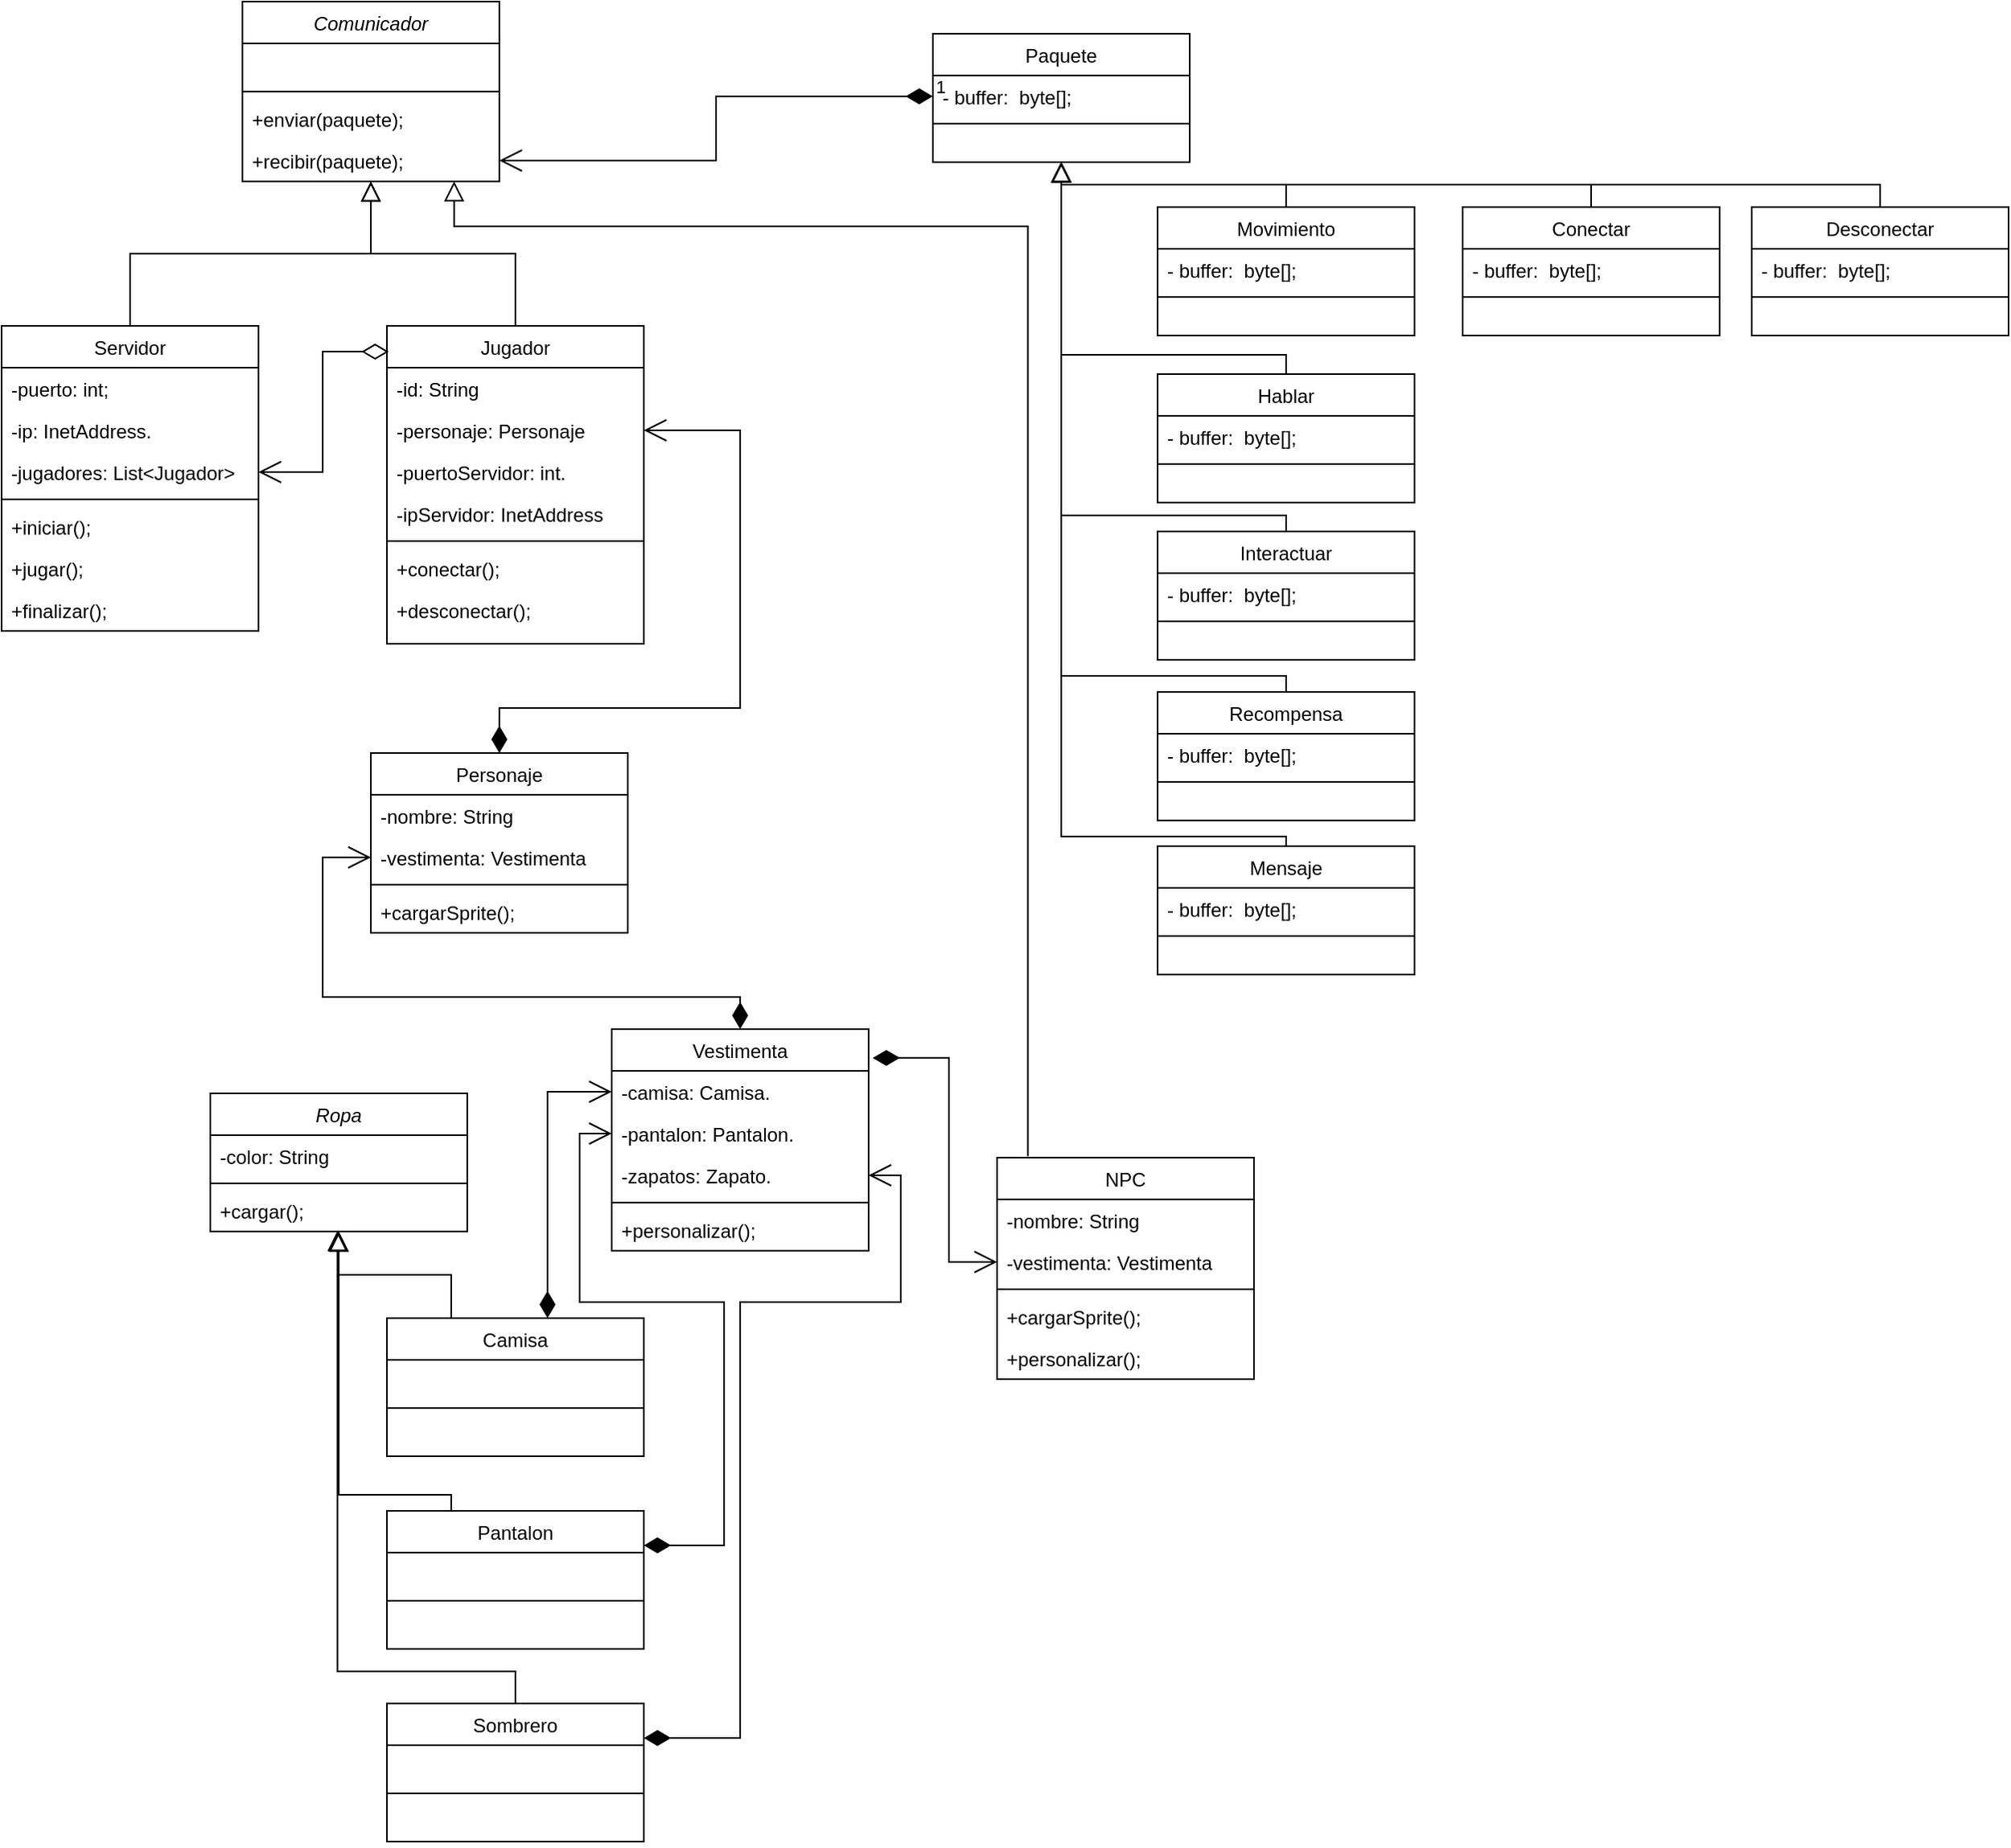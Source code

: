 <mxfile version="20.8.16" type="device" pages="2"><diagram id="C5RBs43oDa-KdzZeNtuy" name="Page-1"><mxGraphModel dx="1749" dy="1120" grid="1" gridSize="10" guides="1" tooltips="1" connect="1" arrows="1" fold="1" page="1" pageScale="1" pageWidth="1300" pageHeight="1300" math="0" shadow="0"><root><mxCell id="WIyWlLk6GJQsqaUBKTNV-0"/><mxCell id="WIyWlLk6GJQsqaUBKTNV-1" parent="WIyWlLk6GJQsqaUBKTNV-0"/><mxCell id="zkfFHV4jXpPFQw0GAbJ--0" value="Comunicador" style="swimlane;fontStyle=2;align=center;verticalAlign=top;childLayout=stackLayout;horizontal=1;startSize=26;horizontalStack=0;resizeParent=1;resizeLast=0;collapsible=1;marginBottom=0;rounded=0;shadow=0;strokeWidth=1;" parent="WIyWlLk6GJQsqaUBKTNV-1" vertex="1"><mxGeometry x="190" y="20" width="160" height="112" as="geometry"><mxRectangle x="230" y="140" width="160" height="26" as="alternateBounds"/></mxGeometry></mxCell><mxCell id="zkfFHV4jXpPFQw0GAbJ--3" value=" " style="text;align=left;verticalAlign=top;spacingLeft=4;spacingRight=4;overflow=hidden;rotatable=0;points=[[0,0.5],[1,0.5]];portConstraint=eastwest;rounded=0;shadow=0;html=0;" parent="zkfFHV4jXpPFQw0GAbJ--0" vertex="1"><mxGeometry y="26" width="160" height="26" as="geometry"/></mxCell><mxCell id="zkfFHV4jXpPFQw0GAbJ--4" value="" style="line;html=1;strokeWidth=1;align=left;verticalAlign=middle;spacingTop=-1;spacingLeft=3;spacingRight=3;rotatable=0;labelPosition=right;points=[];portConstraint=eastwest;" parent="zkfFHV4jXpPFQw0GAbJ--0" vertex="1"><mxGeometry y="52" width="160" height="8" as="geometry"/></mxCell><mxCell id="zkfFHV4jXpPFQw0GAbJ--5" value="+enviar(paquete); " style="text;align=left;verticalAlign=top;spacingLeft=4;spacingRight=4;overflow=hidden;rotatable=0;points=[[0,0.5],[1,0.5]];portConstraint=eastwest;" parent="zkfFHV4jXpPFQw0GAbJ--0" vertex="1"><mxGeometry y="60" width="160" height="26" as="geometry"/></mxCell><mxCell id="M1prvdWBglgWzrzQqAom-1" value="+recibir(paquete); " style="text;align=left;verticalAlign=top;spacingLeft=4;spacingRight=4;overflow=hidden;rotatable=0;points=[[0,0.5],[1,0.5]];portConstraint=eastwest;" parent="zkfFHV4jXpPFQw0GAbJ--0" vertex="1"><mxGeometry y="86" width="160" height="26" as="geometry"/></mxCell><mxCell id="zkfFHV4jXpPFQw0GAbJ--6" value="Servidor" style="swimlane;fontStyle=0;align=center;verticalAlign=top;childLayout=stackLayout;horizontal=1;startSize=26;horizontalStack=0;resizeParent=1;resizeLast=0;collapsible=1;marginBottom=0;rounded=0;shadow=0;strokeWidth=1;" parent="WIyWlLk6GJQsqaUBKTNV-1" vertex="1"><mxGeometry x="40" y="222" width="160" height="190" as="geometry"><mxRectangle x="130" y="380" width="160" height="26" as="alternateBounds"/></mxGeometry></mxCell><mxCell id="zkfFHV4jXpPFQw0GAbJ--7" value="-puerto: int; " style="text;align=left;verticalAlign=top;spacingLeft=4;spacingRight=4;overflow=hidden;rotatable=0;points=[[0,0.5],[1,0.5]];portConstraint=eastwest;" parent="zkfFHV4jXpPFQw0GAbJ--6" vertex="1"><mxGeometry y="26" width="160" height="26" as="geometry"/></mxCell><mxCell id="zkfFHV4jXpPFQw0GAbJ--8" value="-ip: InetAddress. " style="text;align=left;verticalAlign=top;spacingLeft=4;spacingRight=4;overflow=hidden;rotatable=0;points=[[0,0.5],[1,0.5]];portConstraint=eastwest;rounded=0;shadow=0;html=0;" parent="zkfFHV4jXpPFQw0GAbJ--6" vertex="1"><mxGeometry y="52" width="160" height="26" as="geometry"/></mxCell><mxCell id="M1prvdWBglgWzrzQqAom-9" value="-jugadores: List&lt;Jugador&gt;" style="text;align=left;verticalAlign=top;spacingLeft=4;spacingRight=4;overflow=hidden;rotatable=0;points=[[0,0.5],[1,0.5]];portConstraint=eastwest;rounded=0;shadow=0;html=0;" parent="zkfFHV4jXpPFQw0GAbJ--6" vertex="1"><mxGeometry y="78" width="160" height="26" as="geometry"/></mxCell><mxCell id="zkfFHV4jXpPFQw0GAbJ--9" value="" style="line;html=1;strokeWidth=1;align=left;verticalAlign=middle;spacingTop=-1;spacingLeft=3;spacingRight=3;rotatable=0;labelPosition=right;points=[];portConstraint=eastwest;" parent="zkfFHV4jXpPFQw0GAbJ--6" vertex="1"><mxGeometry y="104" width="160" height="8" as="geometry"/></mxCell><mxCell id="zkfFHV4jXpPFQw0GAbJ--11" value="+iniciar(); " style="text;align=left;verticalAlign=top;spacingLeft=4;spacingRight=4;overflow=hidden;rotatable=0;points=[[0,0.5],[1,0.5]];portConstraint=eastwest;" parent="zkfFHV4jXpPFQw0GAbJ--6" vertex="1"><mxGeometry y="112" width="160" height="26" as="geometry"/></mxCell><mxCell id="M1prvdWBglgWzrzQqAom-11" value="+jugar(); " style="text;align=left;verticalAlign=top;spacingLeft=4;spacingRight=4;overflow=hidden;rotatable=0;points=[[0,0.5],[1,0.5]];portConstraint=eastwest;" parent="zkfFHV4jXpPFQw0GAbJ--6" vertex="1"><mxGeometry y="138" width="160" height="26" as="geometry"/></mxCell><mxCell id="M1prvdWBglgWzrzQqAom-10" value="+finalizar(); " style="text;align=left;verticalAlign=top;spacingLeft=4;spacingRight=4;overflow=hidden;rotatable=0;points=[[0,0.5],[1,0.5]];portConstraint=eastwest;" parent="zkfFHV4jXpPFQw0GAbJ--6" vertex="1"><mxGeometry y="164" width="160" height="26" as="geometry"/></mxCell><mxCell id="zkfFHV4jXpPFQw0GAbJ--12" value="" style="endArrow=block;endSize=10;endFill=0;shadow=0;strokeWidth=1;rounded=0;edgeStyle=elbowEdgeStyle;elbow=vertical;" parent="WIyWlLk6GJQsqaUBKTNV-1" source="zkfFHV4jXpPFQw0GAbJ--6" target="zkfFHV4jXpPFQw0GAbJ--0" edge="1"><mxGeometry width="160" relative="1" as="geometry"><mxPoint x="140" y="113" as="sourcePoint"/><mxPoint x="140" y="113" as="targetPoint"/></mxGeometry></mxCell><mxCell id="zkfFHV4jXpPFQw0GAbJ--13" value="Jugador" style="swimlane;fontStyle=0;align=center;verticalAlign=top;childLayout=stackLayout;horizontal=1;startSize=26;horizontalStack=0;resizeParent=1;resizeLast=0;collapsible=1;marginBottom=0;rounded=0;shadow=0;strokeWidth=1;" parent="WIyWlLk6GJQsqaUBKTNV-1" vertex="1"><mxGeometry x="280" y="222" width="160" height="198" as="geometry"><mxRectangle x="340" y="380" width="170" height="26" as="alternateBounds"/></mxGeometry></mxCell><mxCell id="M1prvdWBglgWzrzQqAom-29" value="-id: String" style="text;align=left;verticalAlign=top;spacingLeft=4;spacingRight=4;overflow=hidden;rotatable=0;points=[[0,0.5],[1,0.5]];portConstraint=eastwest;" parent="zkfFHV4jXpPFQw0GAbJ--13" vertex="1"><mxGeometry y="26" width="160" height="26" as="geometry"/></mxCell><mxCell id="M1prvdWBglgWzrzQqAom-12" value="-personaje: Personaje" style="text;align=left;verticalAlign=top;spacingLeft=4;spacingRight=4;overflow=hidden;rotatable=0;points=[[0,0.5],[1,0.5]];portConstraint=eastwest;" parent="zkfFHV4jXpPFQw0GAbJ--13" vertex="1"><mxGeometry y="52" width="160" height="26" as="geometry"/></mxCell><mxCell id="zkfFHV4jXpPFQw0GAbJ--14" value="-puertoServidor: int." style="text;align=left;verticalAlign=top;spacingLeft=4;spacingRight=4;overflow=hidden;rotatable=0;points=[[0,0.5],[1,0.5]];portConstraint=eastwest;" parent="zkfFHV4jXpPFQw0GAbJ--13" vertex="1"><mxGeometry y="78" width="160" height="26" as="geometry"/></mxCell><mxCell id="M1prvdWBglgWzrzQqAom-5" value="-ipServidor: InetAddress" style="text;align=left;verticalAlign=top;spacingLeft=4;spacingRight=4;overflow=hidden;rotatable=0;points=[[0,0.5],[1,0.5]];portConstraint=eastwest;" parent="zkfFHV4jXpPFQw0GAbJ--13" vertex="1"><mxGeometry y="104" width="160" height="26" as="geometry"/></mxCell><mxCell id="zkfFHV4jXpPFQw0GAbJ--15" value="" style="line;html=1;strokeWidth=1;align=left;verticalAlign=middle;spacingTop=-1;spacingLeft=3;spacingRight=3;rotatable=0;labelPosition=right;points=[];portConstraint=eastwest;" parent="zkfFHV4jXpPFQw0GAbJ--13" vertex="1"><mxGeometry y="130" width="160" height="8" as="geometry"/></mxCell><mxCell id="M1prvdWBglgWzrzQqAom-6" value="+conectar(); " style="text;align=left;verticalAlign=top;spacingLeft=4;spacingRight=4;overflow=hidden;rotatable=0;points=[[0,0.5],[1,0.5]];portConstraint=eastwest;" parent="zkfFHV4jXpPFQw0GAbJ--13" vertex="1"><mxGeometry y="138" width="160" height="26" as="geometry"/></mxCell><mxCell id="M1prvdWBglgWzrzQqAom-8" value="+desconectar(); " style="text;align=left;verticalAlign=top;spacingLeft=4;spacingRight=4;overflow=hidden;rotatable=0;points=[[0,0.5],[1,0.5]];portConstraint=eastwest;" parent="zkfFHV4jXpPFQw0GAbJ--13" vertex="1"><mxGeometry y="164" width="160" height="26" as="geometry"/></mxCell><mxCell id="zkfFHV4jXpPFQw0GAbJ--16" value="" style="endArrow=block;endSize=10;endFill=0;shadow=0;strokeWidth=1;rounded=0;edgeStyle=elbowEdgeStyle;elbow=vertical;" parent="WIyWlLk6GJQsqaUBKTNV-1" source="zkfFHV4jXpPFQw0GAbJ--13" target="zkfFHV4jXpPFQw0GAbJ--0" edge="1"><mxGeometry width="160" relative="1" as="geometry"><mxPoint x="150" y="283" as="sourcePoint"/><mxPoint x="250" y="181" as="targetPoint"/></mxGeometry></mxCell><mxCell id="zkfFHV4jXpPFQw0GAbJ--17" value="Paquete" style="swimlane;fontStyle=0;align=center;verticalAlign=top;childLayout=stackLayout;horizontal=1;startSize=26;horizontalStack=0;resizeParent=1;resizeLast=0;collapsible=1;marginBottom=0;rounded=0;shadow=0;strokeWidth=1;" parent="WIyWlLk6GJQsqaUBKTNV-1" vertex="1"><mxGeometry x="620" y="40" width="160" height="80" as="geometry"><mxRectangle x="550" y="140" width="160" height="26" as="alternateBounds"/></mxGeometry></mxCell><mxCell id="zkfFHV4jXpPFQw0GAbJ--18" value="- buffer:  byte[]; " style="text;align=left;verticalAlign=top;spacingLeft=4;spacingRight=4;overflow=hidden;rotatable=0;points=[[0,0.5],[1,0.5]];portConstraint=eastwest;" parent="zkfFHV4jXpPFQw0GAbJ--17" vertex="1"><mxGeometry y="26" width="160" height="26" as="geometry"/></mxCell><mxCell id="zkfFHV4jXpPFQw0GAbJ--23" value="" style="line;html=1;strokeWidth=1;align=left;verticalAlign=middle;spacingTop=-1;spacingLeft=3;spacingRight=3;rotatable=0;labelPosition=right;points=[];portConstraint=eastwest;" parent="zkfFHV4jXpPFQw0GAbJ--17" vertex="1"><mxGeometry y="52" width="160" height="8" as="geometry"/></mxCell><mxCell id="M1prvdWBglgWzrzQqAom-4" value="1" style="endArrow=open;html=1;endSize=12;startArrow=diamondThin;startSize=14;startFill=1;edgeStyle=orthogonalEdgeStyle;align=left;verticalAlign=bottom;rounded=0;exitX=0;exitY=0.5;exitDx=0;exitDy=0;entryX=1;entryY=0.5;entryDx=0;entryDy=0;" parent="WIyWlLk6GJQsqaUBKTNV-1" source="zkfFHV4jXpPFQw0GAbJ--18" target="M1prvdWBglgWzrzQqAom-1" edge="1"><mxGeometry x="-1" y="3" relative="1" as="geometry"><mxPoint x="380" y="180" as="sourcePoint"/><mxPoint x="540" y="180" as="targetPoint"/></mxGeometry></mxCell><mxCell id="M1prvdWBglgWzrzQqAom-13" value="Personaje" style="swimlane;fontStyle=0;align=center;verticalAlign=top;childLayout=stackLayout;horizontal=1;startSize=26;horizontalStack=0;resizeParent=1;resizeLast=0;collapsible=1;marginBottom=0;rounded=0;shadow=0;strokeWidth=1;" parent="WIyWlLk6GJQsqaUBKTNV-1" vertex="1"><mxGeometry x="270" y="488" width="160" height="112" as="geometry"><mxRectangle x="340" y="380" width="170" height="26" as="alternateBounds"/></mxGeometry></mxCell><mxCell id="M1prvdWBglgWzrzQqAom-14" value="-nombre: String" style="text;align=left;verticalAlign=top;spacingLeft=4;spacingRight=4;overflow=hidden;rotatable=0;points=[[0,0.5],[1,0.5]];portConstraint=eastwest;" parent="M1prvdWBglgWzrzQqAom-13" vertex="1"><mxGeometry y="26" width="160" height="26" as="geometry"/></mxCell><mxCell id="M1prvdWBglgWzrzQqAom-30" value="-vestimenta: Vestimenta" style="text;align=left;verticalAlign=top;spacingLeft=4;spacingRight=4;overflow=hidden;rotatable=0;points=[[0,0.5],[1,0.5]];portConstraint=eastwest;" parent="M1prvdWBglgWzrzQqAom-13" vertex="1"><mxGeometry y="52" width="160" height="26" as="geometry"/></mxCell><mxCell id="M1prvdWBglgWzrzQqAom-17" value="" style="line;html=1;strokeWidth=1;align=left;verticalAlign=middle;spacingTop=-1;spacingLeft=3;spacingRight=3;rotatable=0;labelPosition=right;points=[];portConstraint=eastwest;" parent="M1prvdWBglgWzrzQqAom-13" vertex="1"><mxGeometry y="78" width="160" height="8" as="geometry"/></mxCell><mxCell id="M1prvdWBglgWzrzQqAom-18" value="+cargarSprite(); " style="text;align=left;verticalAlign=top;spacingLeft=4;spacingRight=4;overflow=hidden;rotatable=0;points=[[0,0.5],[1,0.5]];portConstraint=eastwest;" parent="M1prvdWBglgWzrzQqAom-13" vertex="1"><mxGeometry y="86" width="160" height="26" as="geometry"/></mxCell><mxCell id="M1prvdWBglgWzrzQqAom-31" value="Vestimenta" style="swimlane;fontStyle=0;align=center;verticalAlign=top;childLayout=stackLayout;horizontal=1;startSize=26;horizontalStack=0;resizeParent=1;resizeLast=0;collapsible=1;marginBottom=0;rounded=0;shadow=0;strokeWidth=1;" parent="WIyWlLk6GJQsqaUBKTNV-1" vertex="1"><mxGeometry x="420" y="660" width="160" height="138" as="geometry"><mxRectangle x="340" y="380" width="170" height="26" as="alternateBounds"/></mxGeometry></mxCell><mxCell id="M1prvdWBglgWzrzQqAom-32" value="-camisa: Camisa. " style="text;align=left;verticalAlign=top;spacingLeft=4;spacingRight=4;overflow=hidden;rotatable=0;points=[[0,0.5],[1,0.5]];portConstraint=eastwest;" parent="M1prvdWBglgWzrzQqAom-31" vertex="1"><mxGeometry y="26" width="160" height="26" as="geometry"/></mxCell><mxCell id="M1prvdWBglgWzrzQqAom-56" value="-pantalon: Pantalon. " style="text;align=left;verticalAlign=top;spacingLeft=4;spacingRight=4;overflow=hidden;rotatable=0;points=[[0,0.5],[1,0.5]];portConstraint=eastwest;" parent="M1prvdWBglgWzrzQqAom-31" vertex="1"><mxGeometry y="52" width="160" height="26" as="geometry"/></mxCell><mxCell id="M1prvdWBglgWzrzQqAom-57" value="-zapatos: Zapato. " style="text;align=left;verticalAlign=top;spacingLeft=4;spacingRight=4;overflow=hidden;rotatable=0;points=[[0,0.5],[1,0.5]];portConstraint=eastwest;" parent="M1prvdWBglgWzrzQqAom-31" vertex="1"><mxGeometry y="78" width="160" height="26" as="geometry"/></mxCell><mxCell id="M1prvdWBglgWzrzQqAom-34" value="" style="line;html=1;strokeWidth=1;align=left;verticalAlign=middle;spacingTop=-1;spacingLeft=3;spacingRight=3;rotatable=0;labelPosition=right;points=[];portConstraint=eastwest;" parent="M1prvdWBglgWzrzQqAom-31" vertex="1"><mxGeometry y="104" width="160" height="8" as="geometry"/></mxCell><mxCell id="M1prvdWBglgWzrzQqAom-41" value="+personalizar(); " style="text;align=left;verticalAlign=top;spacingLeft=4;spacingRight=4;overflow=hidden;rotatable=0;points=[[0,0.5],[1,0.5]];portConstraint=eastwest;" parent="M1prvdWBglgWzrzQqAom-31" vertex="1"><mxGeometry y="112" width="160" height="26" as="geometry"/></mxCell><mxCell id="M1prvdWBglgWzrzQqAom-37" value="Camisa" style="swimlane;fontStyle=0;align=center;verticalAlign=top;childLayout=stackLayout;horizontal=1;startSize=26;horizontalStack=0;resizeParent=1;resizeParentMax=0;resizeLast=0;collapsible=1;marginBottom=0;" parent="WIyWlLk6GJQsqaUBKTNV-1" vertex="1"><mxGeometry x="280" y="840" width="160" height="86" as="geometry"/></mxCell><mxCell id="M1prvdWBglgWzrzQqAom-38" value=" " style="text;strokeColor=none;fillColor=none;align=left;verticalAlign=top;spacingLeft=4;spacingRight=4;overflow=hidden;rotatable=0;points=[[0,0.5],[1,0.5]];portConstraint=eastwest;" parent="M1prvdWBglgWzrzQqAom-37" vertex="1"><mxGeometry y="26" width="160" height="26" as="geometry"/></mxCell><mxCell id="M1prvdWBglgWzrzQqAom-39" value="" style="line;strokeWidth=1;fillColor=none;align=left;verticalAlign=middle;spacingTop=-1;spacingLeft=3;spacingRight=3;rotatable=0;labelPosition=right;points=[];portConstraint=eastwest;strokeColor=inherit;" parent="M1prvdWBglgWzrzQqAom-37" vertex="1"><mxGeometry y="52" width="160" height="8" as="geometry"/></mxCell><mxCell id="M1prvdWBglgWzrzQqAom-40" value=" " style="text;strokeColor=none;fillColor=none;align=left;verticalAlign=top;spacingLeft=4;spacingRight=4;overflow=hidden;rotatable=0;points=[[0,0.5],[1,0.5]];portConstraint=eastwest;" parent="M1prvdWBglgWzrzQqAom-37" vertex="1"><mxGeometry y="60" width="160" height="26" as="geometry"/></mxCell><mxCell id="M1prvdWBglgWzrzQqAom-47" value="Pantalon" style="swimlane;fontStyle=0;align=center;verticalAlign=top;childLayout=stackLayout;horizontal=1;startSize=26;horizontalStack=0;resizeParent=1;resizeParentMax=0;resizeLast=0;collapsible=1;marginBottom=0;" parent="WIyWlLk6GJQsqaUBKTNV-1" vertex="1"><mxGeometry x="280" y="960" width="160" height="86" as="geometry"/></mxCell><mxCell id="M1prvdWBglgWzrzQqAom-48" value=" " style="text;strokeColor=none;fillColor=none;align=left;verticalAlign=top;spacingLeft=4;spacingRight=4;overflow=hidden;rotatable=0;points=[[0,0.5],[1,0.5]];portConstraint=eastwest;" parent="M1prvdWBglgWzrzQqAom-47" vertex="1"><mxGeometry y="26" width="160" height="26" as="geometry"/></mxCell><mxCell id="M1prvdWBglgWzrzQqAom-49" value="" style="line;strokeWidth=1;fillColor=none;align=left;verticalAlign=middle;spacingTop=-1;spacingLeft=3;spacingRight=3;rotatable=0;labelPosition=right;points=[];portConstraint=eastwest;strokeColor=inherit;" parent="M1prvdWBglgWzrzQqAom-47" vertex="1"><mxGeometry y="52" width="160" height="8" as="geometry"/></mxCell><mxCell id="M1prvdWBglgWzrzQqAom-50" value=" " style="text;strokeColor=none;fillColor=none;align=left;verticalAlign=top;spacingLeft=4;spacingRight=4;overflow=hidden;rotatable=0;points=[[0,0.5],[1,0.5]];portConstraint=eastwest;" parent="M1prvdWBglgWzrzQqAom-47" vertex="1"><mxGeometry y="60" width="160" height="26" as="geometry"/></mxCell><mxCell id="M1prvdWBglgWzrzQqAom-51" value="Sombrero" style="swimlane;fontStyle=0;align=center;verticalAlign=top;childLayout=stackLayout;horizontal=1;startSize=26;horizontalStack=0;resizeParent=1;resizeParentMax=0;resizeLast=0;collapsible=1;marginBottom=0;" parent="WIyWlLk6GJQsqaUBKTNV-1" vertex="1"><mxGeometry x="280" y="1080" width="160" height="86" as="geometry"/></mxCell><mxCell id="M1prvdWBglgWzrzQqAom-52" value=" " style="text;strokeColor=none;fillColor=none;align=left;verticalAlign=top;spacingLeft=4;spacingRight=4;overflow=hidden;rotatable=0;points=[[0,0.5],[1,0.5]];portConstraint=eastwest;" parent="M1prvdWBglgWzrzQqAom-51" vertex="1"><mxGeometry y="26" width="160" height="26" as="geometry"/></mxCell><mxCell id="M1prvdWBglgWzrzQqAom-53" value="" style="line;strokeWidth=1;fillColor=none;align=left;verticalAlign=middle;spacingTop=-1;spacingLeft=3;spacingRight=3;rotatable=0;labelPosition=right;points=[];portConstraint=eastwest;strokeColor=inherit;" parent="M1prvdWBglgWzrzQqAom-51" vertex="1"><mxGeometry y="52" width="160" height="8" as="geometry"/></mxCell><mxCell id="M1prvdWBglgWzrzQqAom-54" value=" " style="text;strokeColor=none;fillColor=none;align=left;verticalAlign=top;spacingLeft=4;spacingRight=4;overflow=hidden;rotatable=0;points=[[0,0.5],[1,0.5]];portConstraint=eastwest;" parent="M1prvdWBglgWzrzQqAom-51" vertex="1"><mxGeometry y="60" width="160" height="26" as="geometry"/></mxCell><mxCell id="M1prvdWBglgWzrzQqAom-58" value="" style="endArrow=open;html=1;endSize=12;startArrow=diamondThin;startSize=14;startFill=1;edgeStyle=orthogonalEdgeStyle;align=left;verticalAlign=bottom;rounded=0;exitX=0.5;exitY=0;exitDx=0;exitDy=0;entryX=1;entryY=0.5;entryDx=0;entryDy=0;" parent="WIyWlLk6GJQsqaUBKTNV-1" source="M1prvdWBglgWzrzQqAom-13" target="M1prvdWBglgWzrzQqAom-12" edge="1"><mxGeometry x="-1" y="3" relative="1" as="geometry"><mxPoint x="580" y="191" as="sourcePoint"/><mxPoint x="360" y="129" as="targetPoint"/><Array as="points"><mxPoint x="350" y="460"/><mxPoint x="500" y="460"/><mxPoint x="500" y="287"/></Array></mxGeometry></mxCell><mxCell id="M1prvdWBglgWzrzQqAom-59" value="" style="endArrow=open;html=1;endSize=12;startArrow=diamondThin;startSize=14;startFill=1;edgeStyle=orthogonalEdgeStyle;align=left;verticalAlign=bottom;rounded=0;exitX=0.5;exitY=0;exitDx=0;exitDy=0;entryX=0;entryY=0.5;entryDx=0;entryDy=0;" parent="WIyWlLk6GJQsqaUBKTNV-1" source="M1prvdWBglgWzrzQqAom-31" target="M1prvdWBglgWzrzQqAom-30" edge="1"><mxGeometry x="-1" y="3" relative="1" as="geometry"><mxPoint x="360" y="498" as="sourcePoint"/><mxPoint x="450" y="297" as="targetPoint"/><Array as="points"><mxPoint x="500" y="640"/><mxPoint x="240" y="640"/><mxPoint x="240" y="553"/></Array></mxGeometry></mxCell><mxCell id="M1prvdWBglgWzrzQqAom-60" value="" style="endArrow=open;html=1;endSize=12;startArrow=diamondThin;startSize=14;startFill=1;edgeStyle=orthogonalEdgeStyle;align=left;verticalAlign=bottom;rounded=0;entryX=0;entryY=0.5;entryDx=0;entryDy=0;" parent="WIyWlLk6GJQsqaUBKTNV-1" source="M1prvdWBglgWzrzQqAom-37" target="M1prvdWBglgWzrzQqAom-32" edge="1"><mxGeometry x="-1" y="3" relative="1" as="geometry"><mxPoint x="510" y="670" as="sourcePoint"/><mxPoint x="440" y="563" as="targetPoint"/><Array as="points"><mxPoint x="380" y="699"/></Array></mxGeometry></mxCell><mxCell id="M1prvdWBglgWzrzQqAom-61" value="" style="endArrow=open;html=1;endSize=12;startArrow=diamondThin;startSize=14;startFill=1;edgeStyle=orthogonalEdgeStyle;align=left;verticalAlign=bottom;rounded=0;exitX=1;exitY=0.25;exitDx=0;exitDy=0;entryX=0;entryY=0.5;entryDx=0;entryDy=0;" parent="WIyWlLk6GJQsqaUBKTNV-1" source="M1prvdWBglgWzrzQqAom-47" target="M1prvdWBglgWzrzQqAom-56" edge="1"><mxGeometry x="-1" y="3" relative="1" as="geometry"><mxPoint x="320" y="780" as="sourcePoint"/><mxPoint x="430" y="709" as="targetPoint"/><Array as="points"><mxPoint x="490" y="982"/><mxPoint x="490" y="830"/><mxPoint x="400" y="830"/><mxPoint x="400" y="725"/></Array></mxGeometry></mxCell><mxCell id="M1prvdWBglgWzrzQqAom-62" value="" style="endArrow=open;html=1;endSize=12;startArrow=diamondThin;startSize=14;startFill=1;edgeStyle=orthogonalEdgeStyle;align=left;verticalAlign=bottom;rounded=0;entryX=1;entryY=0.5;entryDx=0;entryDy=0;exitX=1;exitY=0.25;exitDx=0;exitDy=0;" parent="WIyWlLk6GJQsqaUBKTNV-1" source="M1prvdWBglgWzrzQqAom-51" target="M1prvdWBglgWzrzQqAom-57" edge="1"><mxGeometry x="-1" y="3" relative="1" as="geometry"><mxPoint x="450" y="1101" as="sourcePoint"/><mxPoint x="440" y="719" as="targetPoint"/><Array as="points"><mxPoint x="500" y="1101"/><mxPoint x="500" y="830"/><mxPoint x="600" y="830"/><mxPoint x="600" y="751"/></Array></mxGeometry></mxCell><mxCell id="M1prvdWBglgWzrzQqAom-63" value="Ropa" style="swimlane;fontStyle=2;align=center;verticalAlign=top;childLayout=stackLayout;horizontal=1;startSize=26;horizontalStack=0;resizeParent=1;resizeParentMax=0;resizeLast=0;collapsible=1;marginBottom=0;" parent="WIyWlLk6GJQsqaUBKTNV-1" vertex="1"><mxGeometry x="170" y="700" width="160" height="86" as="geometry"/></mxCell><mxCell id="M1prvdWBglgWzrzQqAom-67" value="-color: String" style="text;align=left;verticalAlign=top;spacingLeft=4;spacingRight=4;overflow=hidden;rotatable=0;points=[[0,0.5],[1,0.5]];portConstraint=eastwest;" parent="M1prvdWBglgWzrzQqAom-63" vertex="1"><mxGeometry y="26" width="160" height="26" as="geometry"/></mxCell><mxCell id="M1prvdWBglgWzrzQqAom-65" value="" style="line;strokeWidth=1;fillColor=none;align=left;verticalAlign=middle;spacingTop=-1;spacingLeft=3;spacingRight=3;rotatable=0;labelPosition=right;points=[];portConstraint=eastwest;strokeColor=inherit;" parent="M1prvdWBglgWzrzQqAom-63" vertex="1"><mxGeometry y="52" width="160" height="8" as="geometry"/></mxCell><mxCell id="M1prvdWBglgWzrzQqAom-66" value="+cargar(); " style="text;strokeColor=none;fillColor=none;align=left;verticalAlign=top;spacingLeft=4;spacingRight=4;overflow=hidden;rotatable=0;points=[[0,0.5],[1,0.5]];portConstraint=eastwest;" parent="M1prvdWBglgWzrzQqAom-63" vertex="1"><mxGeometry y="60" width="160" height="26" as="geometry"/></mxCell><mxCell id="M1prvdWBglgWzrzQqAom-69" value="" style="endArrow=block;endSize=10;endFill=0;shadow=0;strokeWidth=1;rounded=0;edgeStyle=elbowEdgeStyle;elbow=vertical;exitX=0.25;exitY=0;exitDx=0;exitDy=0;" parent="WIyWlLk6GJQsqaUBKTNV-1" source="M1prvdWBglgWzrzQqAom-37" target="M1prvdWBglgWzrzQqAom-63" edge="1"><mxGeometry width="160" relative="1" as="geometry"><mxPoint x="210" y="880" as="sourcePoint"/><mxPoint x="120" y="790" as="targetPoint"/></mxGeometry></mxCell><mxCell id="M1prvdWBglgWzrzQqAom-70" value="" style="endArrow=block;endSize=10;endFill=0;shadow=0;strokeWidth=1;rounded=0;edgeStyle=elbowEdgeStyle;elbow=vertical;exitX=0.25;exitY=0;exitDx=0;exitDy=0;" parent="WIyWlLk6GJQsqaUBKTNV-1" source="M1prvdWBglgWzrzQqAom-47" target="M1prvdWBglgWzrzQqAom-63" edge="1"><mxGeometry width="160" relative="1" as="geometry"><mxPoint x="220" y="890" as="sourcePoint"/><mxPoint x="250" y="790" as="targetPoint"/><Array as="points"><mxPoint x="390" y="950"/><mxPoint x="320" y="940"/></Array></mxGeometry></mxCell><mxCell id="M1prvdWBglgWzrzQqAom-71" value="" style="endArrow=block;endSize=10;endFill=0;shadow=0;strokeWidth=1;rounded=0;edgeStyle=elbowEdgeStyle;elbow=vertical;exitX=0.5;exitY=0;exitDx=0;exitDy=0;entryX=0.495;entryY=0.988;entryDx=0;entryDy=0;entryPerimeter=0;" parent="WIyWlLk6GJQsqaUBKTNV-1" source="M1prvdWBglgWzrzQqAom-51" target="M1prvdWBglgWzrzQqAom-66" edge="1"><mxGeometry width="160" relative="1" as="geometry"><mxPoint x="230" y="900" as="sourcePoint"/><mxPoint x="140" y="810" as="targetPoint"/><Array as="points"><mxPoint x="300" y="1060"/></Array></mxGeometry></mxCell><mxCell id="M1prvdWBglgWzrzQqAom-73" value="" style="endArrow=open;html=1;endSize=12;startArrow=diamondThin;startSize=14;startFill=0;edgeStyle=orthogonalEdgeStyle;align=left;verticalAlign=bottom;rounded=0;entryX=1;entryY=0.5;entryDx=0;entryDy=0;exitX=0.007;exitY=0.081;exitDx=0;exitDy=0;exitPerimeter=0;" parent="WIyWlLk6GJQsqaUBKTNV-1" source="zkfFHV4jXpPFQw0GAbJ--13" target="M1prvdWBglgWzrzQqAom-9" edge="1"><mxGeometry x="-1" y="3" relative="1" as="geometry"><mxPoint x="90" y="440" as="sourcePoint"/><mxPoint x="250" y="440" as="targetPoint"/></mxGeometry></mxCell><mxCell id="M1prvdWBglgWzrzQqAom-77" value="Conectar" style="swimlane;fontStyle=0;align=center;verticalAlign=top;childLayout=stackLayout;horizontal=1;startSize=26;horizontalStack=0;resizeParent=1;resizeLast=0;collapsible=1;marginBottom=0;rounded=0;shadow=0;strokeWidth=1;" parent="WIyWlLk6GJQsqaUBKTNV-1" vertex="1"><mxGeometry x="950" y="148" width="160" height="80" as="geometry"><mxRectangle x="550" y="140" width="160" height="26" as="alternateBounds"/></mxGeometry></mxCell><mxCell id="M1prvdWBglgWzrzQqAom-78" value="- buffer:  byte[]; " style="text;align=left;verticalAlign=top;spacingLeft=4;spacingRight=4;overflow=hidden;rotatable=0;points=[[0,0.5],[1,0.5]];portConstraint=eastwest;" parent="M1prvdWBglgWzrzQqAom-77" vertex="1"><mxGeometry y="26" width="160" height="26" as="geometry"/></mxCell><mxCell id="M1prvdWBglgWzrzQqAom-79" value="" style="line;html=1;strokeWidth=1;align=left;verticalAlign=middle;spacingTop=-1;spacingLeft=3;spacingRight=3;rotatable=0;labelPosition=right;points=[];portConstraint=eastwest;" parent="M1prvdWBglgWzrzQqAom-77" vertex="1"><mxGeometry y="52" width="160" height="8" as="geometry"/></mxCell><mxCell id="M1prvdWBglgWzrzQqAom-80" value="Hablar" style="swimlane;fontStyle=0;align=center;verticalAlign=top;childLayout=stackLayout;horizontal=1;startSize=26;horizontalStack=0;resizeParent=1;resizeLast=0;collapsible=1;marginBottom=0;rounded=0;shadow=0;strokeWidth=1;" parent="WIyWlLk6GJQsqaUBKTNV-1" vertex="1"><mxGeometry x="760" y="252" width="160" height="80" as="geometry"><mxRectangle x="550" y="140" width="160" height="26" as="alternateBounds"/></mxGeometry></mxCell><mxCell id="M1prvdWBglgWzrzQqAom-81" value="- buffer:  byte[]; " style="text;align=left;verticalAlign=top;spacingLeft=4;spacingRight=4;overflow=hidden;rotatable=0;points=[[0,0.5],[1,0.5]];portConstraint=eastwest;" parent="M1prvdWBglgWzrzQqAom-80" vertex="1"><mxGeometry y="26" width="160" height="26" as="geometry"/></mxCell><mxCell id="M1prvdWBglgWzrzQqAom-82" value="" style="line;html=1;strokeWidth=1;align=left;verticalAlign=middle;spacingTop=-1;spacingLeft=3;spacingRight=3;rotatable=0;labelPosition=right;points=[];portConstraint=eastwest;" parent="M1prvdWBglgWzrzQqAom-80" vertex="1"><mxGeometry y="52" width="160" height="8" as="geometry"/></mxCell><mxCell id="M1prvdWBglgWzrzQqAom-83" value="Movimiento" style="swimlane;fontStyle=0;align=center;verticalAlign=top;childLayout=stackLayout;horizontal=1;startSize=26;horizontalStack=0;resizeParent=1;resizeLast=0;collapsible=1;marginBottom=0;rounded=0;shadow=0;strokeWidth=1;" parent="WIyWlLk6GJQsqaUBKTNV-1" vertex="1"><mxGeometry x="760" y="148" width="160" height="80" as="geometry"><mxRectangle x="550" y="140" width="160" height="26" as="alternateBounds"/></mxGeometry></mxCell><mxCell id="M1prvdWBglgWzrzQqAom-84" value="- buffer:  byte[]; " style="text;align=left;verticalAlign=top;spacingLeft=4;spacingRight=4;overflow=hidden;rotatable=0;points=[[0,0.5],[1,0.5]];portConstraint=eastwest;" parent="M1prvdWBglgWzrzQqAom-83" vertex="1"><mxGeometry y="26" width="160" height="26" as="geometry"/></mxCell><mxCell id="M1prvdWBglgWzrzQqAom-85" value="" style="line;html=1;strokeWidth=1;align=left;verticalAlign=middle;spacingTop=-1;spacingLeft=3;spacingRight=3;rotatable=0;labelPosition=right;points=[];portConstraint=eastwest;" parent="M1prvdWBglgWzrzQqAom-83" vertex="1"><mxGeometry y="52" width="160" height="8" as="geometry"/></mxCell><mxCell id="M1prvdWBglgWzrzQqAom-86" value="Interactuar" style="swimlane;fontStyle=0;align=center;verticalAlign=top;childLayout=stackLayout;horizontal=1;startSize=26;horizontalStack=0;resizeParent=1;resizeLast=0;collapsible=1;marginBottom=0;rounded=0;shadow=0;strokeWidth=1;" parent="WIyWlLk6GJQsqaUBKTNV-1" vertex="1"><mxGeometry x="760" y="350" width="160" height="80" as="geometry"><mxRectangle x="550" y="140" width="160" height="26" as="alternateBounds"/></mxGeometry></mxCell><mxCell id="M1prvdWBglgWzrzQqAom-87" value="- buffer:  byte[]; " style="text;align=left;verticalAlign=top;spacingLeft=4;spacingRight=4;overflow=hidden;rotatable=0;points=[[0,0.5],[1,0.5]];portConstraint=eastwest;" parent="M1prvdWBglgWzrzQqAom-86" vertex="1"><mxGeometry y="26" width="160" height="26" as="geometry"/></mxCell><mxCell id="M1prvdWBglgWzrzQqAom-88" value="" style="line;html=1;strokeWidth=1;align=left;verticalAlign=middle;spacingTop=-1;spacingLeft=3;spacingRight=3;rotatable=0;labelPosition=right;points=[];portConstraint=eastwest;" parent="M1prvdWBglgWzrzQqAom-86" vertex="1"><mxGeometry y="52" width="160" height="8" as="geometry"/></mxCell><mxCell id="Hd6F01MIzJ3gEb8PlWLb-0" value="Recompensa" style="swimlane;fontStyle=0;align=center;verticalAlign=top;childLayout=stackLayout;horizontal=1;startSize=26;horizontalStack=0;resizeParent=1;resizeLast=0;collapsible=1;marginBottom=0;rounded=0;shadow=0;strokeWidth=1;" vertex="1" parent="WIyWlLk6GJQsqaUBKTNV-1"><mxGeometry x="760" y="450" width="160" height="80" as="geometry"><mxRectangle x="550" y="140" width="160" height="26" as="alternateBounds"/></mxGeometry></mxCell><mxCell id="Hd6F01MIzJ3gEb8PlWLb-1" value="- buffer:  byte[]; " style="text;align=left;verticalAlign=top;spacingLeft=4;spacingRight=4;overflow=hidden;rotatable=0;points=[[0,0.5],[1,0.5]];portConstraint=eastwest;" vertex="1" parent="Hd6F01MIzJ3gEb8PlWLb-0"><mxGeometry y="26" width="160" height="26" as="geometry"/></mxCell><mxCell id="Hd6F01MIzJ3gEb8PlWLb-2" value="" style="line;html=1;strokeWidth=1;align=left;verticalAlign=middle;spacingTop=-1;spacingLeft=3;spacingRight=3;rotatable=0;labelPosition=right;points=[];portConstraint=eastwest;" vertex="1" parent="Hd6F01MIzJ3gEb8PlWLb-0"><mxGeometry y="52" width="160" height="8" as="geometry"/></mxCell><mxCell id="Hd6F01MIzJ3gEb8PlWLb-3" value="Mensaje" style="swimlane;fontStyle=0;align=center;verticalAlign=top;childLayout=stackLayout;horizontal=1;startSize=26;horizontalStack=0;resizeParent=1;resizeLast=0;collapsible=1;marginBottom=0;rounded=0;shadow=0;strokeWidth=1;" vertex="1" parent="WIyWlLk6GJQsqaUBKTNV-1"><mxGeometry x="760" y="546" width="160" height="80" as="geometry"><mxRectangle x="550" y="140" width="160" height="26" as="alternateBounds"/></mxGeometry></mxCell><mxCell id="Hd6F01MIzJ3gEb8PlWLb-4" value="- buffer:  byte[]; " style="text;align=left;verticalAlign=top;spacingLeft=4;spacingRight=4;overflow=hidden;rotatable=0;points=[[0,0.5],[1,0.5]];portConstraint=eastwest;" vertex="1" parent="Hd6F01MIzJ3gEb8PlWLb-3"><mxGeometry y="26" width="160" height="26" as="geometry"/></mxCell><mxCell id="Hd6F01MIzJ3gEb8PlWLb-5" value="" style="line;html=1;strokeWidth=1;align=left;verticalAlign=middle;spacingTop=-1;spacingLeft=3;spacingRight=3;rotatable=0;labelPosition=right;points=[];portConstraint=eastwest;" vertex="1" parent="Hd6F01MIzJ3gEb8PlWLb-3"><mxGeometry y="52" width="160" height="8" as="geometry"/></mxCell><mxCell id="Hd6F01MIzJ3gEb8PlWLb-7" value="" style="endArrow=block;endSize=10;endFill=0;shadow=0;strokeWidth=1;rounded=0;edgeStyle=elbowEdgeStyle;elbow=vertical;entryX=0.5;entryY=1;entryDx=0;entryDy=0;exitX=0.5;exitY=0;exitDx=0;exitDy=0;" edge="1" parent="WIyWlLk6GJQsqaUBKTNV-1" source="M1prvdWBglgWzrzQqAom-83" target="zkfFHV4jXpPFQw0GAbJ--17"><mxGeometry width="160" relative="1" as="geometry"><mxPoint x="630" y="220" as="sourcePoint"/><mxPoint x="540" y="130" as="targetPoint"/></mxGeometry></mxCell><mxCell id="Hd6F01MIzJ3gEb8PlWLb-8" value="" style="endArrow=block;endSize=10;endFill=0;shadow=0;strokeWidth=1;rounded=0;edgeStyle=elbowEdgeStyle;elbow=vertical;entryX=0.5;entryY=1;entryDx=0;entryDy=0;exitX=0.5;exitY=0;exitDx=0;exitDy=0;" edge="1" parent="WIyWlLk6GJQsqaUBKTNV-1" source="M1prvdWBglgWzrzQqAom-80" target="zkfFHV4jXpPFQw0GAbJ--17"><mxGeometry width="160" relative="1" as="geometry"><mxPoint x="640" y="230" as="sourcePoint"/><mxPoint x="550" y="140" as="targetPoint"/><Array as="points"><mxPoint x="770" y="240"/></Array></mxGeometry></mxCell><mxCell id="Hd6F01MIzJ3gEb8PlWLb-9" value="" style="endArrow=block;endSize=10;endFill=0;shadow=0;strokeWidth=1;rounded=0;edgeStyle=elbowEdgeStyle;elbow=vertical;exitX=0.5;exitY=0;exitDx=0;exitDy=0;entryX=0.5;entryY=1;entryDx=0;entryDy=0;" edge="1" parent="WIyWlLk6GJQsqaUBKTNV-1" source="M1prvdWBglgWzrzQqAom-86" target="zkfFHV4jXpPFQw0GAbJ--17"><mxGeometry width="160" relative="1" as="geometry"><mxPoint x="650" y="240" as="sourcePoint"/><mxPoint x="560" y="150" as="targetPoint"/><Array as="points"><mxPoint x="790" y="340"/></Array></mxGeometry></mxCell><mxCell id="Hd6F01MIzJ3gEb8PlWLb-10" value="" style="endArrow=block;endSize=10;endFill=0;shadow=0;strokeWidth=1;rounded=0;edgeStyle=elbowEdgeStyle;elbow=vertical;exitX=0.5;exitY=0;exitDx=0;exitDy=0;entryX=0.5;entryY=1;entryDx=0;entryDy=0;" edge="1" parent="WIyWlLk6GJQsqaUBKTNV-1" source="Hd6F01MIzJ3gEb8PlWLb-0" target="zkfFHV4jXpPFQw0GAbJ--17"><mxGeometry width="160" relative="1" as="geometry"><mxPoint x="660" y="250" as="sourcePoint"/><mxPoint x="570" y="160" as="targetPoint"/><Array as="points"><mxPoint x="780" y="440"/></Array></mxGeometry></mxCell><mxCell id="Hd6F01MIzJ3gEb8PlWLb-11" value="" style="endArrow=block;endSize=10;endFill=0;shadow=0;strokeWidth=1;rounded=0;edgeStyle=elbowEdgeStyle;elbow=vertical;exitX=0.5;exitY=0;exitDx=0;exitDy=0;entryX=0.5;entryY=1;entryDx=0;entryDy=0;" edge="1" parent="WIyWlLk6GJQsqaUBKTNV-1" source="Hd6F01MIzJ3gEb8PlWLb-3"><mxGeometry width="160" relative="1" as="geometry"><mxPoint x="840" y="450" as="sourcePoint"/><mxPoint x="700" y="120.0" as="targetPoint"/><Array as="points"><mxPoint x="760" y="540"/></Array></mxGeometry></mxCell><mxCell id="Hd6F01MIzJ3gEb8PlWLb-13" value="Desconectar" style="swimlane;fontStyle=0;align=center;verticalAlign=top;childLayout=stackLayout;horizontal=1;startSize=26;horizontalStack=0;resizeParent=1;resizeLast=0;collapsible=1;marginBottom=0;rounded=0;shadow=0;strokeWidth=1;" vertex="1" parent="WIyWlLk6GJQsqaUBKTNV-1"><mxGeometry x="1130" y="148" width="160" height="80" as="geometry"><mxRectangle x="550" y="140" width="160" height="26" as="alternateBounds"/></mxGeometry></mxCell><mxCell id="Hd6F01MIzJ3gEb8PlWLb-14" value="- buffer:  byte[]; " style="text;align=left;verticalAlign=top;spacingLeft=4;spacingRight=4;overflow=hidden;rotatable=0;points=[[0,0.5],[1,0.5]];portConstraint=eastwest;" vertex="1" parent="Hd6F01MIzJ3gEb8PlWLb-13"><mxGeometry y="26" width="160" height="26" as="geometry"/></mxCell><mxCell id="Hd6F01MIzJ3gEb8PlWLb-15" value="" style="line;html=1;strokeWidth=1;align=left;verticalAlign=middle;spacingTop=-1;spacingLeft=3;spacingRight=3;rotatable=0;labelPosition=right;points=[];portConstraint=eastwest;" vertex="1" parent="Hd6F01MIzJ3gEb8PlWLb-13"><mxGeometry y="52" width="160" height="8" as="geometry"/></mxCell><mxCell id="Hd6F01MIzJ3gEb8PlWLb-16" value="" style="endArrow=block;endSize=10;endFill=0;shadow=0;strokeWidth=1;rounded=0;edgeStyle=elbowEdgeStyle;elbow=vertical;exitX=0.5;exitY=0;exitDx=0;exitDy=0;" edge="1" parent="WIyWlLk6GJQsqaUBKTNV-1" source="M1prvdWBglgWzrzQqAom-77"><mxGeometry width="160" relative="1" as="geometry"><mxPoint x="850" y="158" as="sourcePoint"/><mxPoint x="700" y="120" as="targetPoint"/></mxGeometry></mxCell><mxCell id="Hd6F01MIzJ3gEb8PlWLb-17" value="" style="endArrow=block;endSize=10;endFill=0;shadow=0;strokeWidth=1;rounded=0;edgeStyle=elbowEdgeStyle;elbow=vertical;entryX=0.5;entryY=1;entryDx=0;entryDy=0;exitX=0.5;exitY=0;exitDx=0;exitDy=0;" edge="1" parent="WIyWlLk6GJQsqaUBKTNV-1" source="Hd6F01MIzJ3gEb8PlWLb-13" target="zkfFHV4jXpPFQw0GAbJ--17"><mxGeometry width="160" relative="1" as="geometry"><mxPoint x="860" y="168" as="sourcePoint"/><mxPoint x="720" y="140.0" as="targetPoint"/></mxGeometry></mxCell><mxCell id="Hd6F01MIzJ3gEb8PlWLb-18" value="NPC" style="swimlane;fontStyle=0;align=center;verticalAlign=top;childLayout=stackLayout;horizontal=1;startSize=26;horizontalStack=0;resizeParent=1;resizeLast=0;collapsible=1;marginBottom=0;rounded=0;shadow=0;strokeWidth=1;" vertex="1" parent="WIyWlLk6GJQsqaUBKTNV-1"><mxGeometry x="660" y="740" width="160" height="138" as="geometry"><mxRectangle x="340" y="380" width="170" height="26" as="alternateBounds"/></mxGeometry></mxCell><mxCell id="Hd6F01MIzJ3gEb8PlWLb-19" value="-nombre: String" style="text;align=left;verticalAlign=top;spacingLeft=4;spacingRight=4;overflow=hidden;rotatable=0;points=[[0,0.5],[1,0.5]];portConstraint=eastwest;" vertex="1" parent="Hd6F01MIzJ3gEb8PlWLb-18"><mxGeometry y="26" width="160" height="26" as="geometry"/></mxCell><mxCell id="Hd6F01MIzJ3gEb8PlWLb-20" value="-vestimenta: Vestimenta" style="text;align=left;verticalAlign=top;spacingLeft=4;spacingRight=4;overflow=hidden;rotatable=0;points=[[0,0.5],[1,0.5]];portConstraint=eastwest;" vertex="1" parent="Hd6F01MIzJ3gEb8PlWLb-18"><mxGeometry y="52" width="160" height="26" as="geometry"/></mxCell><mxCell id="Hd6F01MIzJ3gEb8PlWLb-21" value="" style="line;html=1;strokeWidth=1;align=left;verticalAlign=middle;spacingTop=-1;spacingLeft=3;spacingRight=3;rotatable=0;labelPosition=right;points=[];portConstraint=eastwest;" vertex="1" parent="Hd6F01MIzJ3gEb8PlWLb-18"><mxGeometry y="78" width="160" height="8" as="geometry"/></mxCell><mxCell id="Hd6F01MIzJ3gEb8PlWLb-22" value="+cargarSprite(); " style="text;align=left;verticalAlign=top;spacingLeft=4;spacingRight=4;overflow=hidden;rotatable=0;points=[[0,0.5],[1,0.5]];portConstraint=eastwest;" vertex="1" parent="Hd6F01MIzJ3gEb8PlWLb-18"><mxGeometry y="86" width="160" height="26" as="geometry"/></mxCell><mxCell id="Hd6F01MIzJ3gEb8PlWLb-23" value="+personalizar(); " style="text;align=left;verticalAlign=top;spacingLeft=4;spacingRight=4;overflow=hidden;rotatable=0;points=[[0,0.5],[1,0.5]];portConstraint=eastwest;" vertex="1" parent="Hd6F01MIzJ3gEb8PlWLb-18"><mxGeometry y="112" width="160" height="26" as="geometry"/></mxCell><mxCell id="Hd6F01MIzJ3gEb8PlWLb-24" value="" style="endArrow=open;html=1;endSize=12;startArrow=diamondThin;startSize=14;startFill=1;edgeStyle=orthogonalEdgeStyle;align=left;verticalAlign=bottom;rounded=0;exitX=1.016;exitY=0.13;exitDx=0;exitDy=0;exitPerimeter=0;entryX=0;entryY=0.5;entryDx=0;entryDy=0;" edge="1" parent="WIyWlLk6GJQsqaUBKTNV-1" source="M1prvdWBglgWzrzQqAom-31" target="Hd6F01MIzJ3gEb8PlWLb-20"><mxGeometry x="-1" y="3" relative="1" as="geometry"><mxPoint x="660" y="796.5" as="sourcePoint"/><mxPoint x="730" y="720" as="targetPoint"/><Array as="points"><mxPoint x="630" y="678"/><mxPoint x="630" y="805"/></Array></mxGeometry></mxCell><mxCell id="Hd6F01MIzJ3gEb8PlWLb-25" value="" style="endArrow=block;endSize=10;endFill=0;shadow=0;strokeWidth=1;rounded=0;edgeStyle=elbowEdgeStyle;elbow=vertical;entryX=0.824;entryY=0.997;entryDx=0;entryDy=0;entryPerimeter=0;exitX=0.12;exitY=-0.006;exitDx=0;exitDy=0;exitPerimeter=0;" edge="1" parent="WIyWlLk6GJQsqaUBKTNV-1" source="Hd6F01MIzJ3gEb8PlWLb-18" target="M1prvdWBglgWzrzQqAom-1"><mxGeometry width="160" relative="1" as="geometry"><mxPoint x="730" y="636" as="sourcePoint"/><mxPoint x="640" y="546" as="targetPoint"/><Array as="points"><mxPoint x="520" y="160"/><mxPoint x="430" y="170"/><mxPoint x="640" y="630"/><mxPoint x="660" y="630"/><mxPoint x="620" y="630"/></Array></mxGeometry></mxCell></root></mxGraphModel></diagram><diagram id="UckbGqvRQwugcFI0P1ot" name="Página-2"><mxGraphModel dx="612" dy="392" grid="1" gridSize="10" guides="1" tooltips="1" connect="1" arrows="1" fold="1" page="1" pageScale="1" pageWidth="1400" pageHeight="1400" math="0" shadow="0"><root><mxCell id="0"/><mxCell id="1" parent="0"/></root></mxGraphModel></diagram></mxfile>